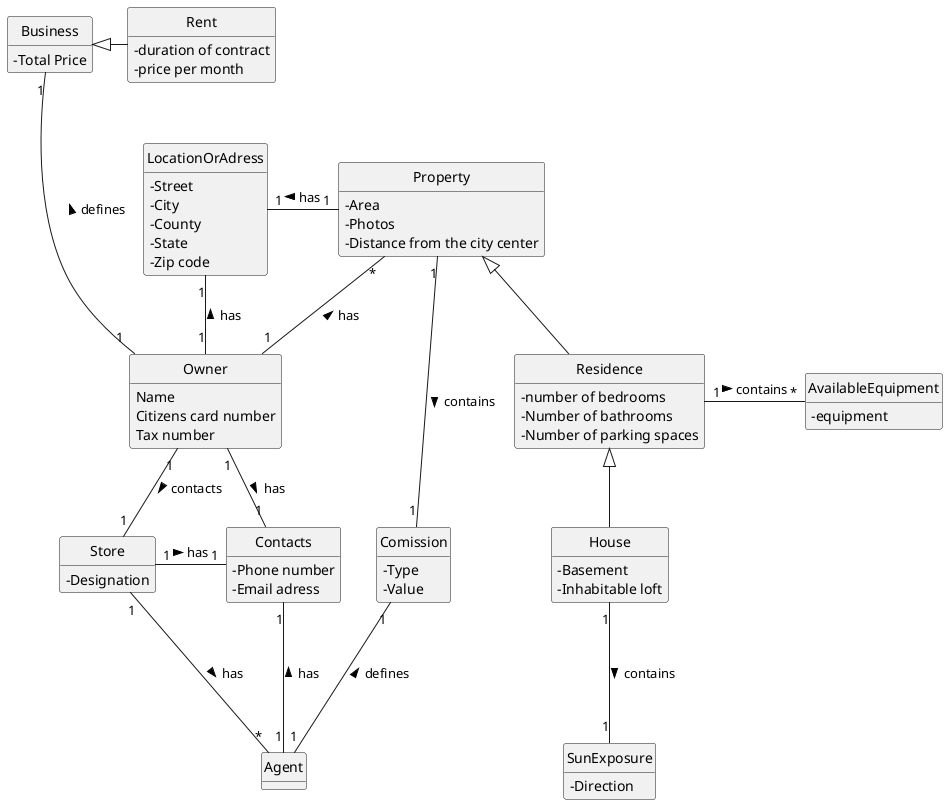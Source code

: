 @startuml
skinparam groupInheritance 2
skinparam monochrome true
skinparam packageStyle rectangle
skinparam shadowing false
skinparam classAttributeIconSize 0
hide circle
hide methods

class Property

class House

class Residence

class LocationOrAdress

class Contacts

class Owner

class Comission

class Agent

class Business

class AvailableEquipment

class Rent

class SunExposure

class Store

class AvailableEquipment{
- equipment
}

Class Contacts{
- Phone number
- Email adress 
}

class Owner {
Name
Citizens card number
Tax number
}

class Rent{
- duration of contract
- price per month
}


class Business{
- Total Price
}

class Residence{
- number of bedrooms
- Number of bathrooms
- Number of parking spaces
 }

class Store{
- Designation

}

class Property {
- Area
- Photos
- Distance from the city center
}

class House {
- Basement
- Inhabitable loft
}

class SunExposure {
- Direction
}

class LocationOrAdress {
- Street
- City
- County
- State
- Zip code
}

class Comission{
-Type
-Value
}

Residence <|-- House
Property <|-- Residence
SunExposure "1" -up-- "1" House: contains <
LocationOrAdress "1" -right-- "1" Property: has <
LocationOrAdress "1" -right-- "1" Owner: has <
Owner "1" -left-- "*" Property: has >
Owner "1" -- "1" Store: contacts >
Agent "*" -up-- "1" Store: has <
Comission "1" -down-- "1" Agent: defines <
Comission "1" -up-- "1" Property: contains <
Owner "1" -up-- "1" Business: defines >
AvailableEquipment "*" -left-- "1" Residence: contains <
Business <|-right- Rent
Owner "1" -right-- "1" Contacts: has >
Store "1" -right-- "1" Contacts: has >
Agent "1" -up-- "1" Contacts: has >


@enduml